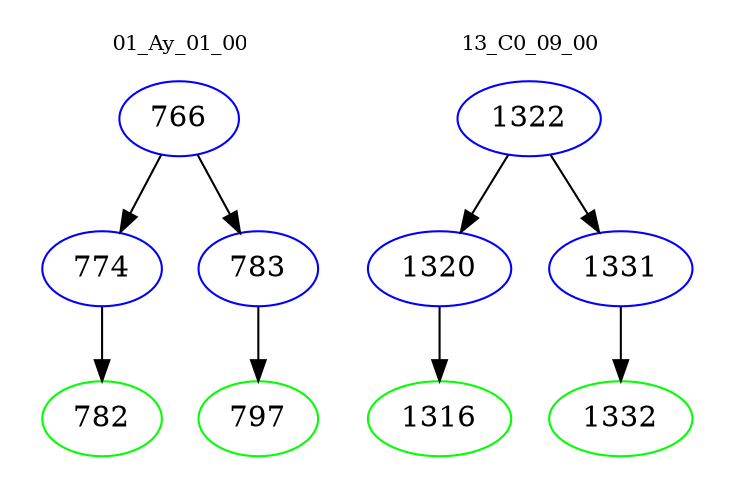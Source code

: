 digraph{
subgraph cluster_0 {
color = white
label = "01_Ay_01_00";
fontsize=10;
T0_766 [label="766", color="blue"]
T0_766 -> T0_774 [color="black"]
T0_774 [label="774", color="blue"]
T0_774 -> T0_782 [color="black"]
T0_782 [label="782", color="green"]
T0_766 -> T0_783 [color="black"]
T0_783 [label="783", color="blue"]
T0_783 -> T0_797 [color="black"]
T0_797 [label="797", color="green"]
}
subgraph cluster_1 {
color = white
label = "13_C0_09_00";
fontsize=10;
T1_1322 [label="1322", color="blue"]
T1_1322 -> T1_1320 [color="black"]
T1_1320 [label="1320", color="blue"]
T1_1320 -> T1_1316 [color="black"]
T1_1316 [label="1316", color="green"]
T1_1322 -> T1_1331 [color="black"]
T1_1331 [label="1331", color="blue"]
T1_1331 -> T1_1332 [color="black"]
T1_1332 [label="1332", color="green"]
}
}
